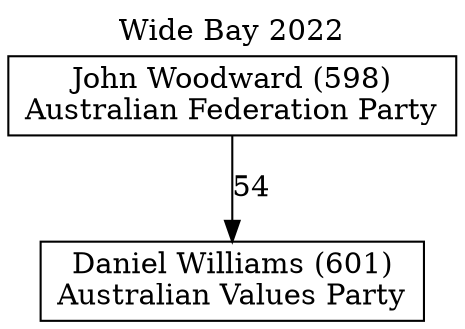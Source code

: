// House preference flow
digraph "Daniel Williams (601)_Wide Bay_2022" {
	graph [label="Wide Bay 2022" labelloc=t mclimit=10]
	node [shape=box]
	"Daniel Williams (601)" [label="Daniel Williams (601)
Australian Values Party"]
	"John Woodward (598)" [label="John Woodward (598)
Australian Federation Party"]
	"John Woodward (598)" -> "Daniel Williams (601)" [label=54]
}
